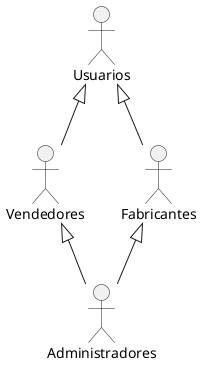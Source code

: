 @startuml
top to bottom direction
/' Definicion de los actores'/
:Usuarios: 
:Administradores: 
:Vendedores:
:Fabricantes:

/' Relacion entre los actores'/
Usuarios <|-- Vendedores
Usuarios <|-- Fabricantes
Vendedores <|-- Administradores
Fabricantes <|-- Administradores

@enduml
